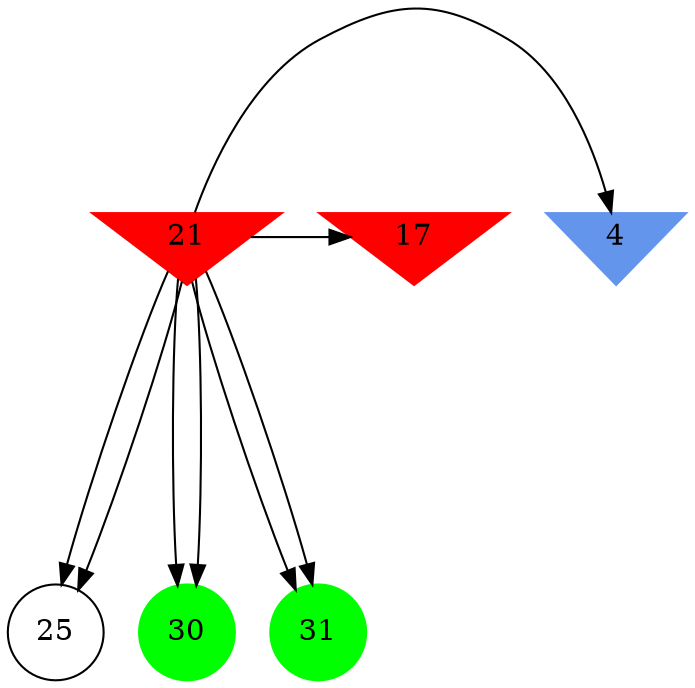 digraph brain {
	ranksep=2.0;
	4 [shape=invtriangle,style=filled,color=cornflowerblue];
	17 [shape=invtriangle,style=filled,color=red];
	21 [shape=invtriangle,style=filled,color=red];
	25 [shape=circle,color=black];
	30 [shape=circle,style=filled,color=green];
	31 [shape=circle,style=filled,color=green];
	21	->	30;
	21	->	25;
	21	->	31;
	21	->	4;
	21	->	30;
	21	->	17;
	21	->	31;
	21	->	25;
	{ rank=same; 4; 17; 21; }
	{ rank=same; 25; }
	{ rank=same; 30; 31; }
}

